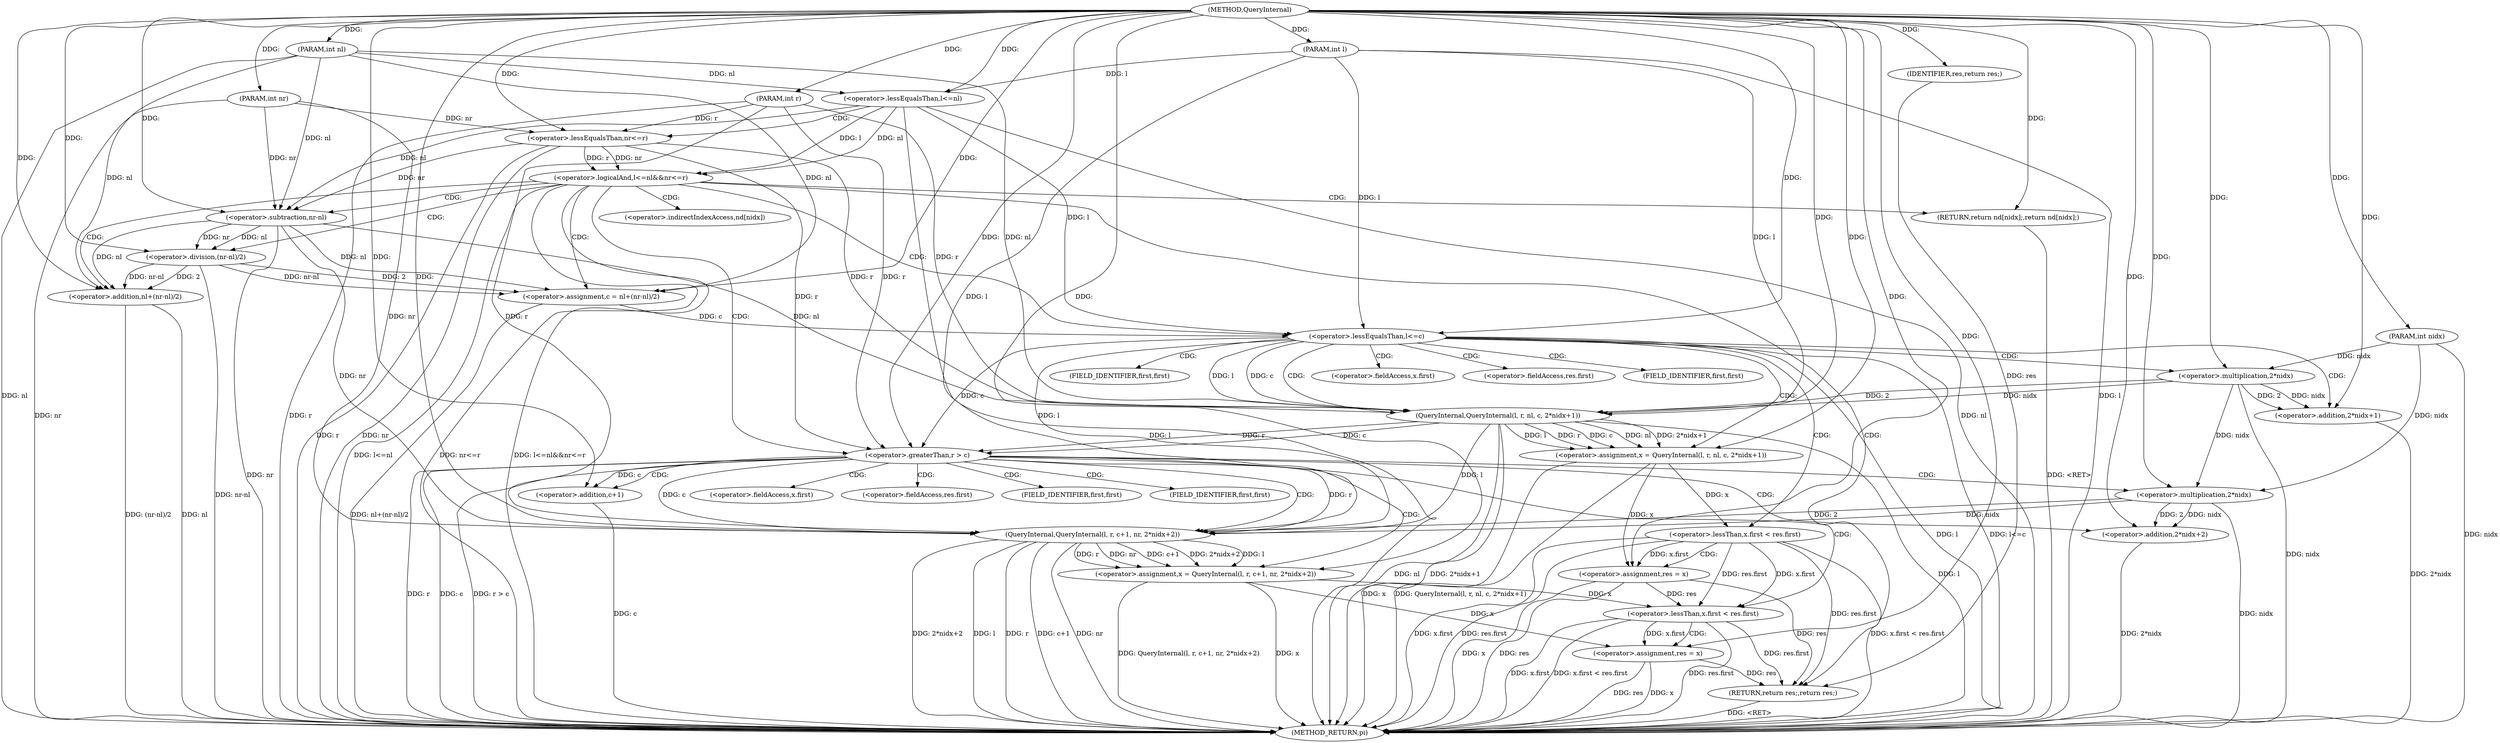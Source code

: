 digraph "QueryInternal" {  
"1000413" [label = "(METHOD,QueryInternal)" ]
"1000508" [label = "(METHOD_RETURN,pi)" ]
"1000414" [label = "(PARAM,int l)" ]
"1000415" [label = "(PARAM,int r)" ]
"1000416" [label = "(PARAM,int nl)" ]
"1000417" [label = "(PARAM,int nr)" ]
"1000418" [label = "(PARAM,int nidx)" ]
"1000435" [label = "(<operator>.assignment,c = nl+(nr-nl)/2)" ]
"1000506" [label = "(RETURN,return res;,return res;)" ]
"1000421" [label = "(<operator>.logicalAnd,l<=nl&&nr<=r)" ]
"1000445" [label = "(<operator>.lessEqualsThan,l<=c)" ]
"1000475" [label = "(<operator>.greaterThan,r > c)" ]
"1000507" [label = "(IDENTIFIER,res,return res;)" ]
"1000429" [label = "(RETURN,return nd[nidx];,return nd[nidx];)" ]
"1000437" [label = "(<operator>.addition,nl+(nr-nl)/2)" ]
"1000450" [label = "(<operator>.assignment,x = QueryInternal(l, r, nl, c, 2*nidx+1))" ]
"1000480" [label = "(<operator>.assignment,x = QueryInternal(l, r, c+1, nr, 2*nidx+2))" ]
"1000422" [label = "(<operator>.lessEqualsThan,l<=nl)" ]
"1000425" [label = "(<operator>.lessEqualsThan,nr<=r)" ]
"1000439" [label = "(<operator>.division,(nr-nl)/2)" ]
"1000463" [label = "(<operator>.lessThan,x.first < res.first)" ]
"1000495" [label = "(<operator>.lessThan,x.first < res.first)" ]
"1000440" [label = "(<operator>.subtraction,nr-nl)" ]
"1000452" [label = "(QueryInternal,QueryInternal(l, r, nl, c, 2*nidx+1))" ]
"1000471" [label = "(<operator>.assignment,res = x)" ]
"1000482" [label = "(QueryInternal,QueryInternal(l, r, c+1, nr, 2*nidx+2))" ]
"1000503" [label = "(<operator>.assignment,res = x)" ]
"1000457" [label = "(<operator>.addition,2*nidx+1)" ]
"1000485" [label = "(<operator>.addition,c+1)" ]
"1000489" [label = "(<operator>.addition,2*nidx+2)" ]
"1000458" [label = "(<operator>.multiplication,2*nidx)" ]
"1000490" [label = "(<operator>.multiplication,2*nidx)" ]
"1000430" [label = "(<operator>.indirectIndexAccess,nd[nidx])" ]
"1000464" [label = "(<operator>.fieldAccess,x.first)" ]
"1000467" [label = "(<operator>.fieldAccess,res.first)" ]
"1000496" [label = "(<operator>.fieldAccess,x.first)" ]
"1000499" [label = "(<operator>.fieldAccess,res.first)" ]
"1000466" [label = "(FIELD_IDENTIFIER,first,first)" ]
"1000469" [label = "(FIELD_IDENTIFIER,first,first)" ]
"1000498" [label = "(FIELD_IDENTIFIER,first,first)" ]
"1000501" [label = "(FIELD_IDENTIFIER,first,first)" ]
  "1000429" -> "1000508"  [ label = "DDG: <RET>"] 
  "1000506" -> "1000508"  [ label = "DDG: <RET>"] 
  "1000414" -> "1000508"  [ label = "DDG: l"] 
  "1000415" -> "1000508"  [ label = "DDG: r"] 
  "1000416" -> "1000508"  [ label = "DDG: nl"] 
  "1000417" -> "1000508"  [ label = "DDG: nr"] 
  "1000418" -> "1000508"  [ label = "DDG: nidx"] 
  "1000422" -> "1000508"  [ label = "DDG: l"] 
  "1000422" -> "1000508"  [ label = "DDG: nl"] 
  "1000421" -> "1000508"  [ label = "DDG: l<=nl"] 
  "1000425" -> "1000508"  [ label = "DDG: nr"] 
  "1000425" -> "1000508"  [ label = "DDG: r"] 
  "1000421" -> "1000508"  [ label = "DDG: nr<=r"] 
  "1000421" -> "1000508"  [ label = "DDG: l<=nl&&nr<=r"] 
  "1000437" -> "1000508"  [ label = "DDG: nl"] 
  "1000440" -> "1000508"  [ label = "DDG: nr"] 
  "1000439" -> "1000508"  [ label = "DDG: nr-nl"] 
  "1000437" -> "1000508"  [ label = "DDG: (nr-nl)/2"] 
  "1000435" -> "1000508"  [ label = "DDG: nl+(nr-nl)/2"] 
  "1000445" -> "1000508"  [ label = "DDG: l"] 
  "1000445" -> "1000508"  [ label = "DDG: l<=c"] 
  "1000450" -> "1000508"  [ label = "DDG: x"] 
  "1000452" -> "1000508"  [ label = "DDG: l"] 
  "1000452" -> "1000508"  [ label = "DDG: nl"] 
  "1000458" -> "1000508"  [ label = "DDG: nidx"] 
  "1000457" -> "1000508"  [ label = "DDG: 2*nidx"] 
  "1000452" -> "1000508"  [ label = "DDG: 2*nidx+1"] 
  "1000450" -> "1000508"  [ label = "DDG: QueryInternal(l, r, nl, c, 2*nidx+1)"] 
  "1000463" -> "1000508"  [ label = "DDG: x.first"] 
  "1000463" -> "1000508"  [ label = "DDG: res.first"] 
  "1000463" -> "1000508"  [ label = "DDG: x.first < res.first"] 
  "1000471" -> "1000508"  [ label = "DDG: res"] 
  "1000471" -> "1000508"  [ label = "DDG: x"] 
  "1000475" -> "1000508"  [ label = "DDG: r"] 
  "1000475" -> "1000508"  [ label = "DDG: c"] 
  "1000475" -> "1000508"  [ label = "DDG: r > c"] 
  "1000480" -> "1000508"  [ label = "DDG: x"] 
  "1000482" -> "1000508"  [ label = "DDG: l"] 
  "1000482" -> "1000508"  [ label = "DDG: r"] 
  "1000485" -> "1000508"  [ label = "DDG: c"] 
  "1000482" -> "1000508"  [ label = "DDG: c+1"] 
  "1000482" -> "1000508"  [ label = "DDG: nr"] 
  "1000490" -> "1000508"  [ label = "DDG: nidx"] 
  "1000489" -> "1000508"  [ label = "DDG: 2*nidx"] 
  "1000482" -> "1000508"  [ label = "DDG: 2*nidx+2"] 
  "1000480" -> "1000508"  [ label = "DDG: QueryInternal(l, r, c+1, nr, 2*nidx+2)"] 
  "1000495" -> "1000508"  [ label = "DDG: x.first"] 
  "1000495" -> "1000508"  [ label = "DDG: res.first"] 
  "1000495" -> "1000508"  [ label = "DDG: x.first < res.first"] 
  "1000503" -> "1000508"  [ label = "DDG: res"] 
  "1000503" -> "1000508"  [ label = "DDG: x"] 
  "1000413" -> "1000414"  [ label = "DDG: "] 
  "1000413" -> "1000415"  [ label = "DDG: "] 
  "1000413" -> "1000416"  [ label = "DDG: "] 
  "1000413" -> "1000417"  [ label = "DDG: "] 
  "1000413" -> "1000418"  [ label = "DDG: "] 
  "1000439" -> "1000435"  [ label = "DDG: 2"] 
  "1000439" -> "1000435"  [ label = "DDG: nr-nl"] 
  "1000440" -> "1000435"  [ label = "DDG: nl"] 
  "1000416" -> "1000435"  [ label = "DDG: nl"] 
  "1000413" -> "1000435"  [ label = "DDG: "] 
  "1000507" -> "1000506"  [ label = "DDG: res"] 
  "1000463" -> "1000506"  [ label = "DDG: res.first"] 
  "1000471" -> "1000506"  [ label = "DDG: res"] 
  "1000495" -> "1000506"  [ label = "DDG: res.first"] 
  "1000503" -> "1000506"  [ label = "DDG: res"] 
  "1000413" -> "1000507"  [ label = "DDG: "] 
  "1000422" -> "1000421"  [ label = "DDG: l"] 
  "1000422" -> "1000421"  [ label = "DDG: nl"] 
  "1000425" -> "1000421"  [ label = "DDG: nr"] 
  "1000425" -> "1000421"  [ label = "DDG: r"] 
  "1000413" -> "1000429"  [ label = "DDG: "] 
  "1000440" -> "1000437"  [ label = "DDG: nl"] 
  "1000416" -> "1000437"  [ label = "DDG: nl"] 
  "1000413" -> "1000437"  [ label = "DDG: "] 
  "1000439" -> "1000437"  [ label = "DDG: 2"] 
  "1000439" -> "1000437"  [ label = "DDG: nr-nl"] 
  "1000422" -> "1000445"  [ label = "DDG: l"] 
  "1000414" -> "1000445"  [ label = "DDG: l"] 
  "1000413" -> "1000445"  [ label = "DDG: "] 
  "1000435" -> "1000445"  [ label = "DDG: c"] 
  "1000452" -> "1000450"  [ label = "DDG: nl"] 
  "1000452" -> "1000450"  [ label = "DDG: 2*nidx+1"] 
  "1000452" -> "1000450"  [ label = "DDG: l"] 
  "1000452" -> "1000450"  [ label = "DDG: r"] 
  "1000452" -> "1000450"  [ label = "DDG: c"] 
  "1000425" -> "1000475"  [ label = "DDG: r"] 
  "1000452" -> "1000475"  [ label = "DDG: r"] 
  "1000415" -> "1000475"  [ label = "DDG: r"] 
  "1000413" -> "1000475"  [ label = "DDG: "] 
  "1000445" -> "1000475"  [ label = "DDG: c"] 
  "1000452" -> "1000475"  [ label = "DDG: c"] 
  "1000482" -> "1000480"  [ label = "DDG: r"] 
  "1000482" -> "1000480"  [ label = "DDG: nr"] 
  "1000482" -> "1000480"  [ label = "DDG: c+1"] 
  "1000482" -> "1000480"  [ label = "DDG: 2*nidx+2"] 
  "1000482" -> "1000480"  [ label = "DDG: l"] 
  "1000414" -> "1000422"  [ label = "DDG: l"] 
  "1000413" -> "1000422"  [ label = "DDG: "] 
  "1000416" -> "1000422"  [ label = "DDG: nl"] 
  "1000417" -> "1000425"  [ label = "DDG: nr"] 
  "1000413" -> "1000425"  [ label = "DDG: "] 
  "1000415" -> "1000425"  [ label = "DDG: r"] 
  "1000440" -> "1000439"  [ label = "DDG: nl"] 
  "1000440" -> "1000439"  [ label = "DDG: nr"] 
  "1000413" -> "1000439"  [ label = "DDG: "] 
  "1000413" -> "1000450"  [ label = "DDG: "] 
  "1000413" -> "1000480"  [ label = "DDG: "] 
  "1000425" -> "1000440"  [ label = "DDG: nr"] 
  "1000417" -> "1000440"  [ label = "DDG: nr"] 
  "1000413" -> "1000440"  [ label = "DDG: "] 
  "1000422" -> "1000440"  [ label = "DDG: nl"] 
  "1000416" -> "1000440"  [ label = "DDG: nl"] 
  "1000445" -> "1000452"  [ label = "DDG: l"] 
  "1000414" -> "1000452"  [ label = "DDG: l"] 
  "1000413" -> "1000452"  [ label = "DDG: "] 
  "1000416" -> "1000452"  [ label = "DDG: nl"] 
  "1000440" -> "1000452"  [ label = "DDG: nl"] 
  "1000425" -> "1000452"  [ label = "DDG: r"] 
  "1000415" -> "1000452"  [ label = "DDG: r"] 
  "1000445" -> "1000452"  [ label = "DDG: c"] 
  "1000458" -> "1000452"  [ label = "DDG: 2"] 
  "1000458" -> "1000452"  [ label = "DDG: nidx"] 
  "1000450" -> "1000463"  [ label = "DDG: x"] 
  "1000450" -> "1000471"  [ label = "DDG: x"] 
  "1000463" -> "1000471"  [ label = "DDG: x.first"] 
  "1000413" -> "1000471"  [ label = "DDG: "] 
  "1000445" -> "1000482"  [ label = "DDG: l"] 
  "1000452" -> "1000482"  [ label = "DDG: l"] 
  "1000414" -> "1000482"  [ label = "DDG: l"] 
  "1000413" -> "1000482"  [ label = "DDG: "] 
  "1000475" -> "1000482"  [ label = "DDG: r"] 
  "1000415" -> "1000482"  [ label = "DDG: r"] 
  "1000440" -> "1000482"  [ label = "DDG: nr"] 
  "1000417" -> "1000482"  [ label = "DDG: nr"] 
  "1000490" -> "1000482"  [ label = "DDG: 2"] 
  "1000490" -> "1000482"  [ label = "DDG: nidx"] 
  "1000475" -> "1000482"  [ label = "DDG: c"] 
  "1000463" -> "1000495"  [ label = "DDG: x.first"] 
  "1000480" -> "1000495"  [ label = "DDG: x"] 
  "1000463" -> "1000495"  [ label = "DDG: res.first"] 
  "1000471" -> "1000495"  [ label = "DDG: res"] 
  "1000480" -> "1000503"  [ label = "DDG: x"] 
  "1000495" -> "1000503"  [ label = "DDG: x.first"] 
  "1000413" -> "1000503"  [ label = "DDG: "] 
  "1000458" -> "1000457"  [ label = "DDG: 2"] 
  "1000458" -> "1000457"  [ label = "DDG: nidx"] 
  "1000413" -> "1000457"  [ label = "DDG: "] 
  "1000475" -> "1000485"  [ label = "DDG: c"] 
  "1000413" -> "1000485"  [ label = "DDG: "] 
  "1000490" -> "1000489"  [ label = "DDG: 2"] 
  "1000490" -> "1000489"  [ label = "DDG: nidx"] 
  "1000413" -> "1000489"  [ label = "DDG: "] 
  "1000413" -> "1000458"  [ label = "DDG: "] 
  "1000418" -> "1000458"  [ label = "DDG: nidx"] 
  "1000413" -> "1000490"  [ label = "DDG: "] 
  "1000458" -> "1000490"  [ label = "DDG: nidx"] 
  "1000418" -> "1000490"  [ label = "DDG: nidx"] 
  "1000421" -> "1000439"  [ label = "CDG: "] 
  "1000421" -> "1000430"  [ label = "CDG: "] 
  "1000421" -> "1000506"  [ label = "CDG: "] 
  "1000421" -> "1000435"  [ label = "CDG: "] 
  "1000421" -> "1000445"  [ label = "CDG: "] 
  "1000421" -> "1000440"  [ label = "CDG: "] 
  "1000421" -> "1000429"  [ label = "CDG: "] 
  "1000421" -> "1000437"  [ label = "CDG: "] 
  "1000421" -> "1000475"  [ label = "CDG: "] 
  "1000445" -> "1000466"  [ label = "CDG: "] 
  "1000445" -> "1000464"  [ label = "CDG: "] 
  "1000445" -> "1000463"  [ label = "CDG: "] 
  "1000445" -> "1000457"  [ label = "CDG: "] 
  "1000445" -> "1000452"  [ label = "CDG: "] 
  "1000445" -> "1000469"  [ label = "CDG: "] 
  "1000445" -> "1000450"  [ label = "CDG: "] 
  "1000445" -> "1000467"  [ label = "CDG: "] 
  "1000445" -> "1000458"  [ label = "CDG: "] 
  "1000475" -> "1000496"  [ label = "CDG: "] 
  "1000475" -> "1000490"  [ label = "CDG: "] 
  "1000475" -> "1000485"  [ label = "CDG: "] 
  "1000475" -> "1000495"  [ label = "CDG: "] 
  "1000475" -> "1000498"  [ label = "CDG: "] 
  "1000475" -> "1000499"  [ label = "CDG: "] 
  "1000475" -> "1000482"  [ label = "CDG: "] 
  "1000475" -> "1000501"  [ label = "CDG: "] 
  "1000475" -> "1000489"  [ label = "CDG: "] 
  "1000475" -> "1000480"  [ label = "CDG: "] 
  "1000422" -> "1000425"  [ label = "CDG: "] 
  "1000463" -> "1000471"  [ label = "CDG: "] 
  "1000495" -> "1000503"  [ label = "CDG: "] 
}

